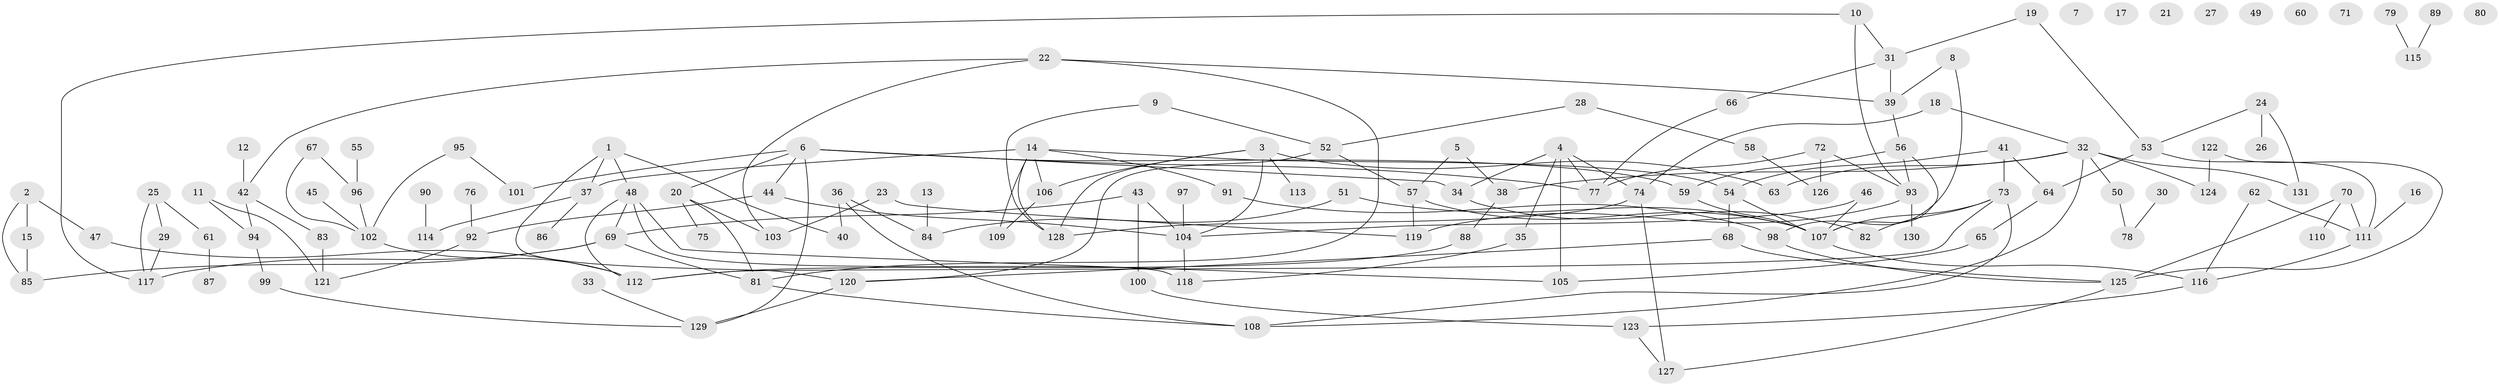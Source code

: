 // coarse degree distribution, {4: 0.11956521739130435, 3: 0.18478260869565216, 9: 0.021739130434782608, 5: 0.09782608695652174, 8: 0.010869565217391304, 0: 0.08695652173913043, 2: 0.2391304347826087, 1: 0.17391304347826086, 6: 0.05434782608695652, 10: 0.010869565217391304}
// Generated by graph-tools (version 1.1) at 2025/41/03/06/25 10:41:20]
// undirected, 131 vertices, 176 edges
graph export_dot {
graph [start="1"]
  node [color=gray90,style=filled];
  1;
  2;
  3;
  4;
  5;
  6;
  7;
  8;
  9;
  10;
  11;
  12;
  13;
  14;
  15;
  16;
  17;
  18;
  19;
  20;
  21;
  22;
  23;
  24;
  25;
  26;
  27;
  28;
  29;
  30;
  31;
  32;
  33;
  34;
  35;
  36;
  37;
  38;
  39;
  40;
  41;
  42;
  43;
  44;
  45;
  46;
  47;
  48;
  49;
  50;
  51;
  52;
  53;
  54;
  55;
  56;
  57;
  58;
  59;
  60;
  61;
  62;
  63;
  64;
  65;
  66;
  67;
  68;
  69;
  70;
  71;
  72;
  73;
  74;
  75;
  76;
  77;
  78;
  79;
  80;
  81;
  82;
  83;
  84;
  85;
  86;
  87;
  88;
  89;
  90;
  91;
  92;
  93;
  94;
  95;
  96;
  97;
  98;
  99;
  100;
  101;
  102;
  103;
  104;
  105;
  106;
  107;
  108;
  109;
  110;
  111;
  112;
  113;
  114;
  115;
  116;
  117;
  118;
  119;
  120;
  121;
  122;
  123;
  124;
  125;
  126;
  127;
  128;
  129;
  130;
  131;
  1 -- 37;
  1 -- 40;
  1 -- 48;
  1 -- 120;
  2 -- 15;
  2 -- 47;
  2 -- 85;
  3 -- 63;
  3 -- 104;
  3 -- 106;
  3 -- 113;
  3 -- 128;
  4 -- 34;
  4 -- 35;
  4 -- 74;
  4 -- 77;
  4 -- 105;
  5 -- 38;
  5 -- 57;
  6 -- 20;
  6 -- 34;
  6 -- 44;
  6 -- 59;
  6 -- 77;
  6 -- 101;
  6 -- 129;
  8 -- 39;
  8 -- 98;
  9 -- 52;
  9 -- 128;
  10 -- 31;
  10 -- 93;
  10 -- 117;
  11 -- 94;
  11 -- 121;
  12 -- 42;
  13 -- 84;
  14 -- 37;
  14 -- 54;
  14 -- 91;
  14 -- 106;
  14 -- 109;
  14 -- 128;
  15 -- 85;
  16 -- 111;
  18 -- 32;
  18 -- 74;
  19 -- 31;
  19 -- 53;
  20 -- 75;
  20 -- 81;
  20 -- 103;
  22 -- 39;
  22 -- 42;
  22 -- 81;
  22 -- 103;
  23 -- 103;
  23 -- 119;
  24 -- 26;
  24 -- 53;
  24 -- 131;
  25 -- 29;
  25 -- 61;
  25 -- 117;
  28 -- 52;
  28 -- 58;
  29 -- 117;
  30 -- 78;
  31 -- 39;
  31 -- 66;
  32 -- 38;
  32 -- 50;
  32 -- 63;
  32 -- 108;
  32 -- 124;
  32 -- 131;
  33 -- 129;
  34 -- 82;
  35 -- 118;
  36 -- 40;
  36 -- 84;
  36 -- 108;
  37 -- 86;
  37 -- 114;
  38 -- 88;
  39 -- 56;
  41 -- 54;
  41 -- 64;
  41 -- 73;
  42 -- 83;
  42 -- 94;
  43 -- 69;
  43 -- 100;
  43 -- 104;
  44 -- 92;
  44 -- 104;
  45 -- 102;
  46 -- 104;
  46 -- 107;
  47 -- 112;
  48 -- 69;
  48 -- 105;
  48 -- 112;
  48 -- 118;
  50 -- 78;
  51 -- 84;
  51 -- 107;
  52 -- 57;
  52 -- 120;
  53 -- 64;
  53 -- 111;
  54 -- 68;
  54 -- 107;
  55 -- 96;
  56 -- 59;
  56 -- 93;
  56 -- 107;
  57 -- 107;
  57 -- 119;
  58 -- 126;
  59 -- 107;
  61 -- 87;
  62 -- 111;
  62 -- 116;
  64 -- 65;
  65 -- 105;
  66 -- 77;
  67 -- 96;
  67 -- 102;
  68 -- 120;
  68 -- 125;
  69 -- 81;
  69 -- 85;
  69 -- 117;
  70 -- 110;
  70 -- 111;
  70 -- 125;
  72 -- 77;
  72 -- 93;
  72 -- 126;
  73 -- 82;
  73 -- 107;
  73 -- 108;
  73 -- 112;
  74 -- 127;
  74 -- 128;
  76 -- 92;
  79 -- 115;
  81 -- 108;
  83 -- 121;
  88 -- 112;
  89 -- 115;
  90 -- 114;
  91 -- 98;
  92 -- 121;
  93 -- 119;
  93 -- 130;
  94 -- 99;
  95 -- 101;
  95 -- 102;
  96 -- 102;
  97 -- 104;
  98 -- 125;
  99 -- 129;
  100 -- 123;
  102 -- 112;
  104 -- 118;
  106 -- 109;
  107 -- 116;
  111 -- 116;
  116 -- 123;
  120 -- 129;
  122 -- 124;
  122 -- 125;
  123 -- 127;
  125 -- 127;
}
